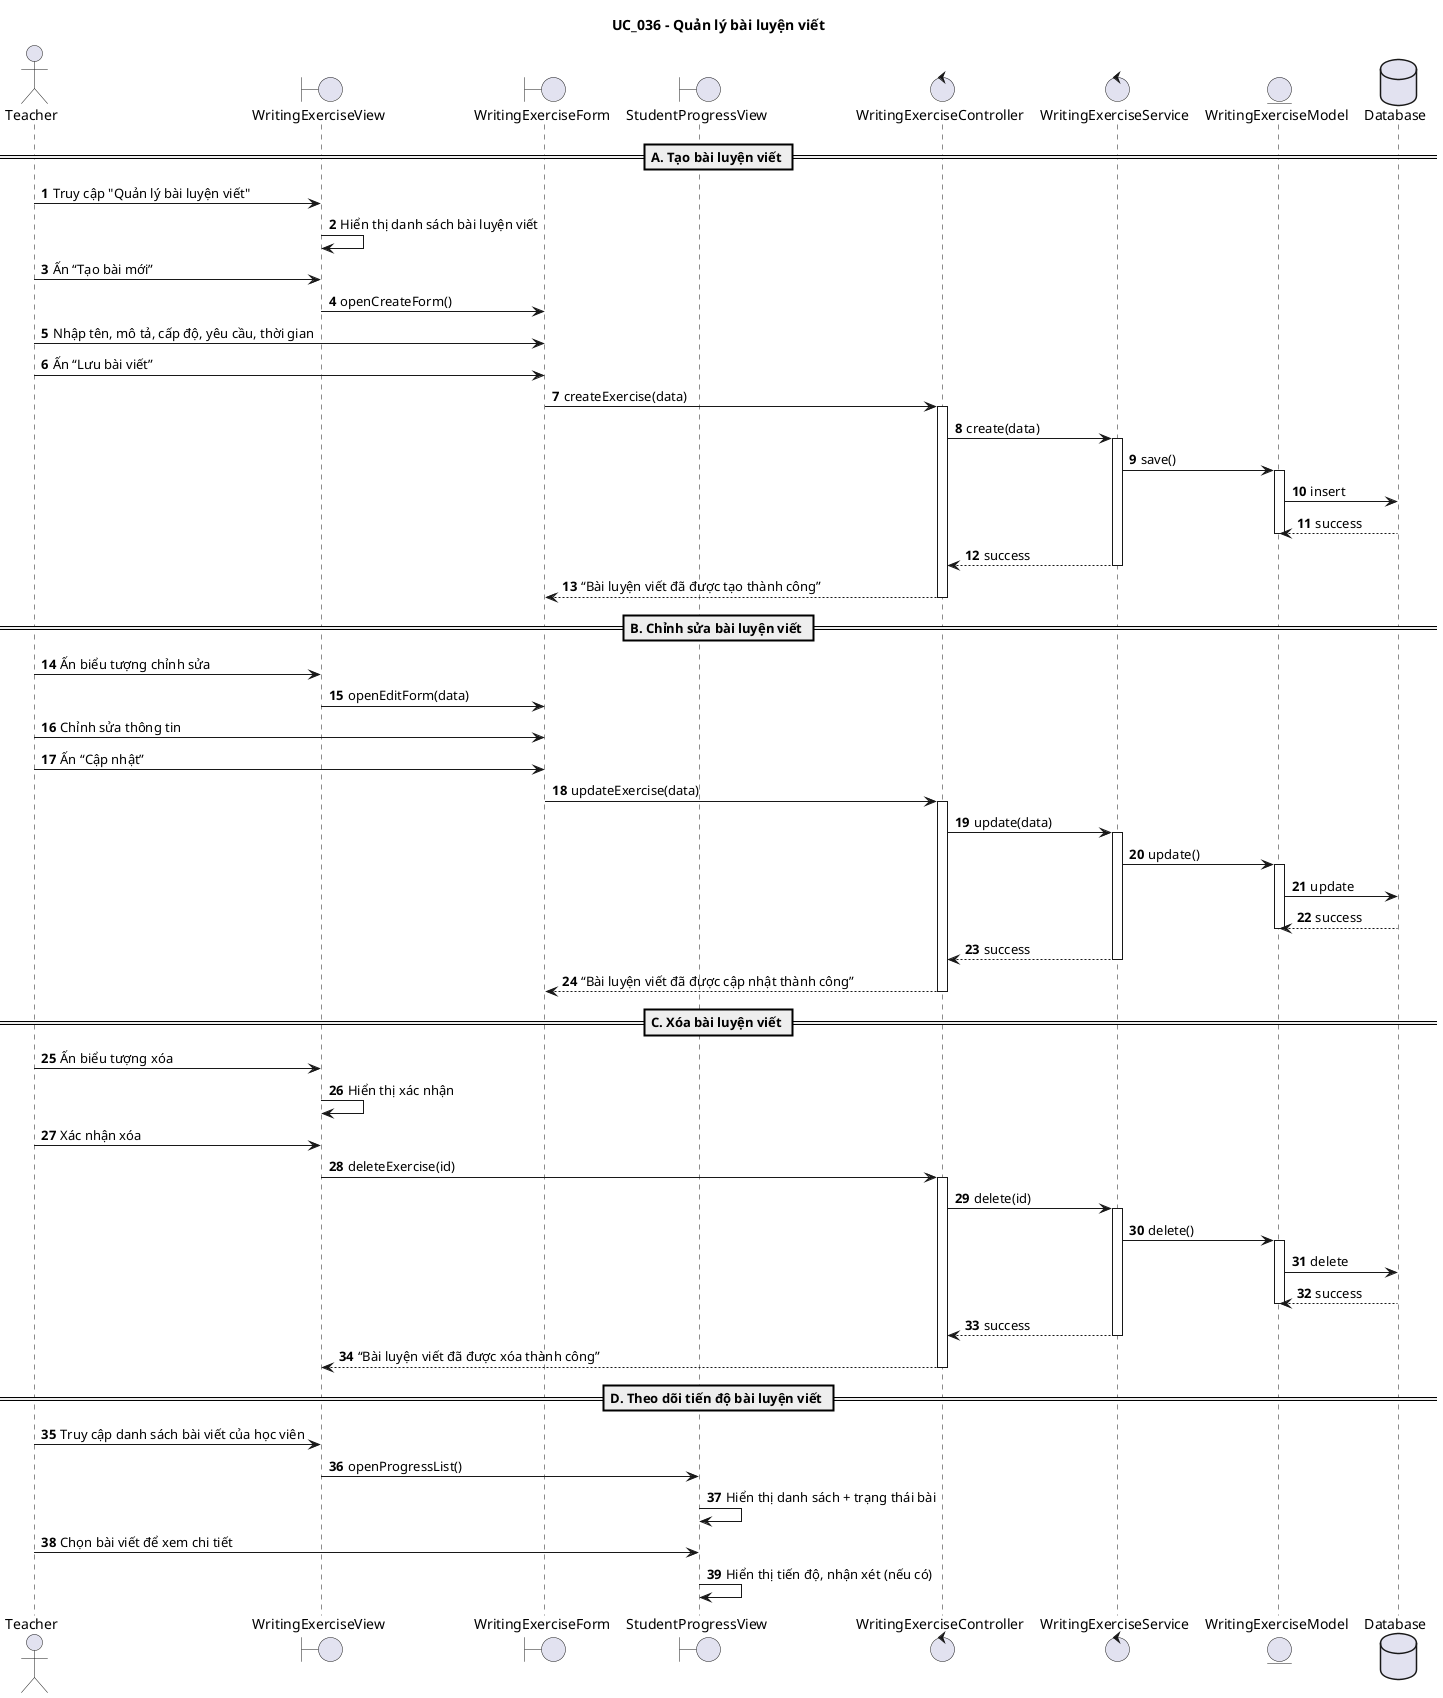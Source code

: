 @startuml
title UC_036 – Quản lý bài luyện viết

autonumber

actor Teacher as User
boundary WritingExerciseView
boundary WritingExerciseForm
boundary StudentProgressView
control WritingExerciseController
control WritingExerciseService
entity WritingExerciseModel
database Database

== A. Tạo bài luyện viết ==

User -> WritingExerciseView : Truy cập "Quản lý bài luyện viết"
WritingExerciseView -> WritingExerciseView : Hiển thị danh sách bài luyện viết

User -> WritingExerciseView : Ấn “Tạo bài mới”
WritingExerciseView -> WritingExerciseForm : openCreateForm()

User -> WritingExerciseForm : Nhập tên, mô tả, cấp độ, yêu cầu, thời gian
User -> WritingExerciseForm : Ấn “Lưu bài viết”
WritingExerciseForm -> WritingExerciseController : createExercise(data)
activate WritingExerciseController
WritingExerciseController -> WritingExerciseService : create(data)
activate WritingExerciseService
WritingExerciseService -> WritingExerciseModel : save()
activate WritingExerciseModel
WritingExerciseModel -> Database : insert
Database --> WritingExerciseModel : success
deactivate WritingExerciseModel
WritingExerciseService --> WritingExerciseController : success
deactivate WritingExerciseService
WritingExerciseController --> WritingExerciseForm : “Bài luyện viết đã được tạo thành công”
deactivate WritingExerciseController

== B. Chỉnh sửa bài luyện viết ==

User -> WritingExerciseView : Ấn biểu tượng chỉnh sửa
WritingExerciseView -> WritingExerciseForm : openEditForm(data)

User -> WritingExerciseForm : Chỉnh sửa thông tin
User -> WritingExerciseForm : Ấn “Cập nhật”
WritingExerciseForm -> WritingExerciseController : updateExercise(data)
activate WritingExerciseController
WritingExerciseController -> WritingExerciseService : update(data)
activate WritingExerciseService
WritingExerciseService -> WritingExerciseModel : update()
activate WritingExerciseModel
WritingExerciseModel -> Database : update
Database --> WritingExerciseModel : success
deactivate WritingExerciseModel
WritingExerciseService --> WritingExerciseController : success
deactivate WritingExerciseService
WritingExerciseController --> WritingExerciseForm : “Bài luyện viết đã được cập nhật thành công”
deactivate WritingExerciseController

== C. Xóa bài luyện viết ==

User -> WritingExerciseView : Ấn biểu tượng xóa
WritingExerciseView -> WritingExerciseView : Hiển thị xác nhận

User -> WritingExerciseView : Xác nhận xóa
WritingExerciseView -> WritingExerciseController : deleteExercise(id)
activate WritingExerciseController
WritingExerciseController -> WritingExerciseService : delete(id)
activate WritingExerciseService
WritingExerciseService -> WritingExerciseModel : delete()
activate WritingExerciseModel
WritingExerciseModel -> Database : delete
Database --> WritingExerciseModel : success
deactivate WritingExerciseModel
WritingExerciseService --> WritingExerciseController : success
deactivate WritingExerciseService
WritingExerciseController --> WritingExerciseView : “Bài luyện viết đã được xóa thành công”
deactivate WritingExerciseController

== D. Theo dõi tiến độ bài luyện viết ==

User -> WritingExerciseView : Truy cập danh sách bài viết của học viên
WritingExerciseView -> StudentProgressView : openProgressList()

StudentProgressView -> StudentProgressView : Hiển thị danh sách + trạng thái bài
User -> StudentProgressView : Chọn bài viết để xem chi tiết
StudentProgressView -> StudentProgressView : Hiển thị tiến độ, nhận xét (nếu có)

@enduml

